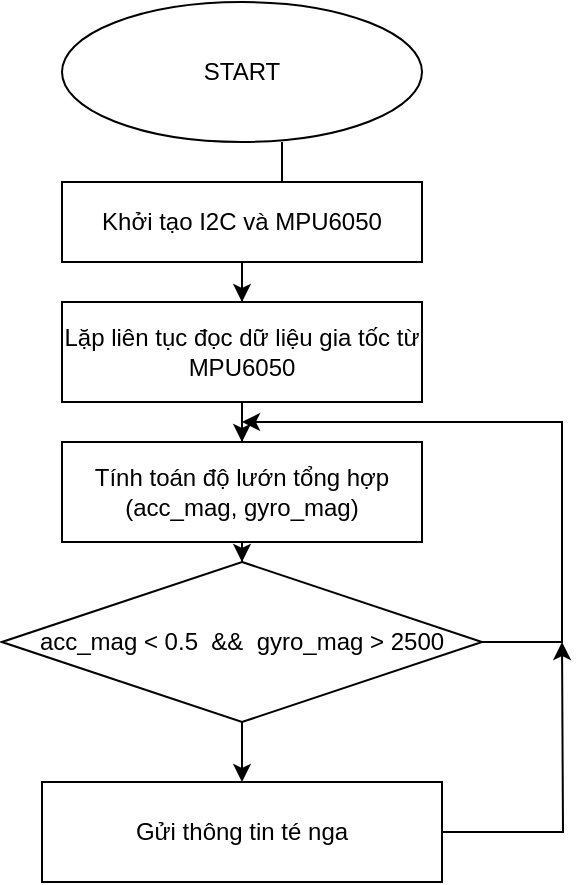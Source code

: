 <mxfile version="26.2.2">
  <diagram id="C5RBs43oDa-KdzZeNtuy" name="Page-1">
    <mxGraphModel dx="420" dy="528" grid="1" gridSize="10" guides="1" tooltips="1" connect="1" arrows="1" fold="1" page="1" pageScale="1" pageWidth="827" pageHeight="1169" math="0" shadow="0">
      <root>
        <mxCell id="WIyWlLk6GJQsqaUBKTNV-0" />
        <mxCell id="WIyWlLk6GJQsqaUBKTNV-1" parent="WIyWlLk6GJQsqaUBKTNV-0" />
        <mxCell id="WIyWlLk6GJQsqaUBKTNV-2" value="" style="rounded=0;html=1;jettySize=auto;orthogonalLoop=1;fontSize=11;endArrow=block;endFill=0;endSize=8;strokeWidth=1;shadow=0;labelBackgroundColor=none;edgeStyle=orthogonalEdgeStyle;" parent="WIyWlLk6GJQsqaUBKTNV-1" edge="1">
          <mxGeometry relative="1" as="geometry">
            <mxPoint x="220" y="120" as="sourcePoint" />
            <mxPoint x="220" y="170" as="targetPoint" />
          </mxGeometry>
        </mxCell>
        <mxCell id="cwM_jXPK6qJFv0cd3IHT-0" value="START" style="ellipse;whiteSpace=wrap;html=1;" vertex="1" parent="WIyWlLk6GJQsqaUBKTNV-1">
          <mxGeometry x="110" y="50" width="180" height="70" as="geometry" />
        </mxCell>
        <mxCell id="cwM_jXPK6qJFv0cd3IHT-3" value="" style="edgeStyle=orthogonalEdgeStyle;rounded=0;orthogonalLoop=1;jettySize=auto;html=1;" edge="1" parent="WIyWlLk6GJQsqaUBKTNV-1" source="cwM_jXPK6qJFv0cd3IHT-1" target="cwM_jXPK6qJFv0cd3IHT-2">
          <mxGeometry relative="1" as="geometry" />
        </mxCell>
        <mxCell id="cwM_jXPK6qJFv0cd3IHT-1" value="Khởi tạo I2C và MPU6050" style="rounded=0;whiteSpace=wrap;html=1;" vertex="1" parent="WIyWlLk6GJQsqaUBKTNV-1">
          <mxGeometry x="110" y="140" width="180" height="40" as="geometry" />
        </mxCell>
        <mxCell id="cwM_jXPK6qJFv0cd3IHT-5" value="" style="edgeStyle=orthogonalEdgeStyle;rounded=0;orthogonalLoop=1;jettySize=auto;html=1;" edge="1" parent="WIyWlLk6GJQsqaUBKTNV-1" source="cwM_jXPK6qJFv0cd3IHT-2" target="cwM_jXPK6qJFv0cd3IHT-4">
          <mxGeometry relative="1" as="geometry" />
        </mxCell>
        <mxCell id="cwM_jXPK6qJFv0cd3IHT-2" value="Lặp liên tục đọc dữ liệu gia tốc từ MPU6050" style="whiteSpace=wrap;html=1;rounded=0;" vertex="1" parent="WIyWlLk6GJQsqaUBKTNV-1">
          <mxGeometry x="110" y="200" width="180" height="50" as="geometry" />
        </mxCell>
        <mxCell id="cwM_jXPK6qJFv0cd3IHT-7" value="" style="edgeStyle=orthogonalEdgeStyle;rounded=0;orthogonalLoop=1;jettySize=auto;html=1;" edge="1" parent="WIyWlLk6GJQsqaUBKTNV-1" source="cwM_jXPK6qJFv0cd3IHT-4" target="cwM_jXPK6qJFv0cd3IHT-6">
          <mxGeometry relative="1" as="geometry" />
        </mxCell>
        <mxCell id="cwM_jXPK6qJFv0cd3IHT-4" value="Tính toán độ lướn tổng hợp (acc_mag, gyro_mag)" style="whiteSpace=wrap;html=1;rounded=0;" vertex="1" parent="WIyWlLk6GJQsqaUBKTNV-1">
          <mxGeometry x="110" y="270" width="180" height="50" as="geometry" />
        </mxCell>
        <mxCell id="cwM_jXPK6qJFv0cd3IHT-14" style="edgeStyle=orthogonalEdgeStyle;rounded=0;orthogonalLoop=1;jettySize=auto;html=1;exitX=1;exitY=0.5;exitDx=0;exitDy=0;" edge="1" parent="WIyWlLk6GJQsqaUBKTNV-1" source="cwM_jXPK6qJFv0cd3IHT-6">
          <mxGeometry relative="1" as="geometry">
            <mxPoint x="200" y="260" as="targetPoint" />
            <mxPoint x="380" y="375" as="sourcePoint" />
            <Array as="points">
              <mxPoint x="360" y="370" />
              <mxPoint x="360" y="260" />
            </Array>
          </mxGeometry>
        </mxCell>
        <mxCell id="cwM_jXPK6qJFv0cd3IHT-17" value="" style="edgeStyle=orthogonalEdgeStyle;rounded=0;orthogonalLoop=1;jettySize=auto;html=1;" edge="1" parent="WIyWlLk6GJQsqaUBKTNV-1" source="cwM_jXPK6qJFv0cd3IHT-6" target="cwM_jXPK6qJFv0cd3IHT-12">
          <mxGeometry relative="1" as="geometry" />
        </mxCell>
        <mxCell id="cwM_jXPK6qJFv0cd3IHT-6" value="acc_mag &amp;lt; 0.5&amp;nbsp; &amp;amp;&amp;amp;&amp;nbsp; gyro_mag &amp;gt; 2500" style="rhombus;whiteSpace=wrap;html=1;rounded=0;" vertex="1" parent="WIyWlLk6GJQsqaUBKTNV-1">
          <mxGeometry x="80" y="330" width="240" height="80" as="geometry" />
        </mxCell>
        <mxCell id="cwM_jXPK6qJFv0cd3IHT-15" style="edgeStyle=orthogonalEdgeStyle;rounded=0;orthogonalLoop=1;jettySize=auto;html=1;exitX=1;exitY=0.5;exitDx=0;exitDy=0;" edge="1" parent="WIyWlLk6GJQsqaUBKTNV-1" source="cwM_jXPK6qJFv0cd3IHT-12">
          <mxGeometry relative="1" as="geometry">
            <mxPoint x="360" y="370" as="targetPoint" />
          </mxGeometry>
        </mxCell>
        <mxCell id="cwM_jXPK6qJFv0cd3IHT-12" value="Gửi thông tin té nga" style="whiteSpace=wrap;html=1;rounded=0;" vertex="1" parent="WIyWlLk6GJQsqaUBKTNV-1">
          <mxGeometry x="100" y="440" width="200" height="50" as="geometry" />
        </mxCell>
      </root>
    </mxGraphModel>
  </diagram>
</mxfile>
